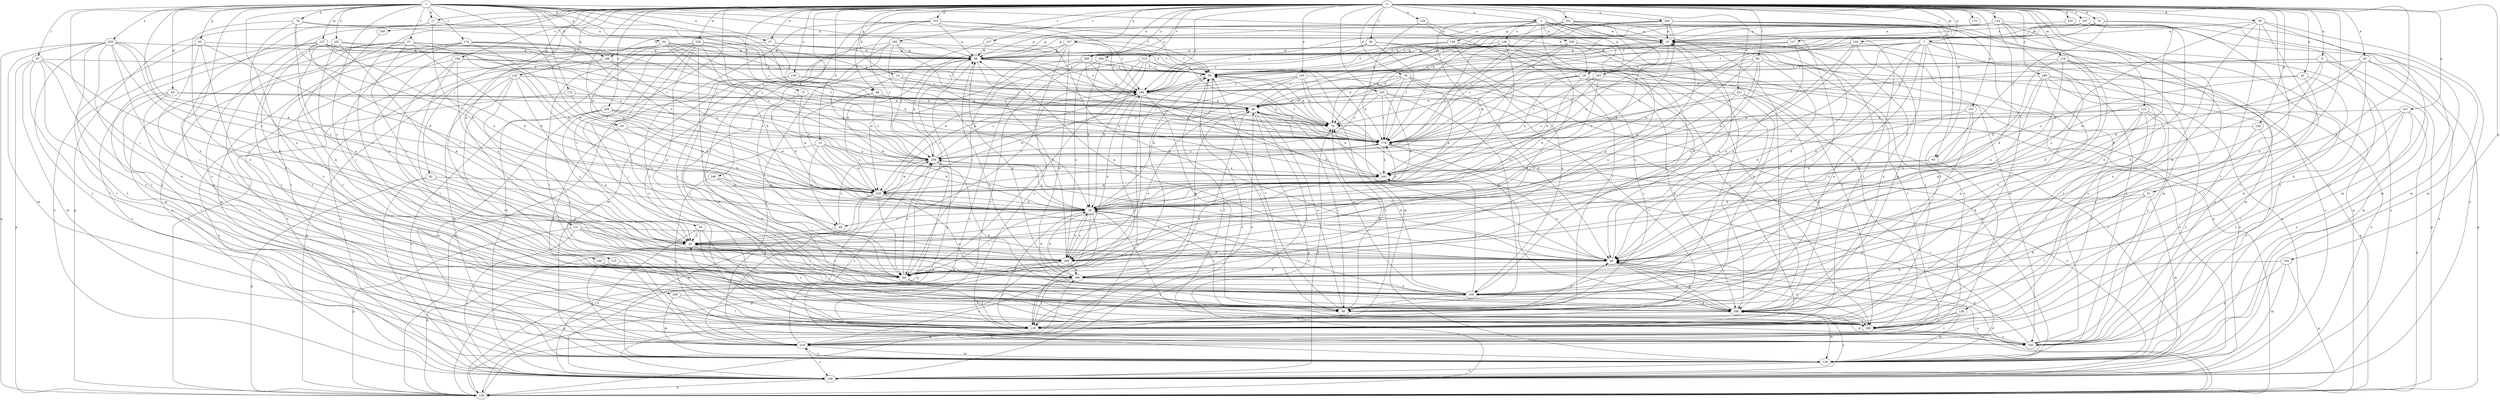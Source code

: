 strict digraph  {
0;
1;
2;
7;
8;
10;
12;
14;
17;
18;
19;
27;
29;
35;
36;
40;
42;
43;
47;
48;
49;
50;
51;
55;
59;
62;
63;
64;
65;
69;
73;
74;
76;
78;
80;
86;
87;
88;
92;
93;
98;
100;
108;
109;
110;
113;
117;
118;
119;
124;
125;
126;
127;
128;
131;
132;
134;
136;
139;
143;
146;
148;
149;
150;
151;
153;
155;
158;
159;
162;
163;
167;
169;
170;
172;
174;
179;
185;
189;
193;
194;
197;
199;
203;
204;
208;
209;
213;
217;
219;
220;
221;
226;
229;
232;
235;
238;
239;
240;
246;
249;
250;
251;
258;
259;
0 -> 2  [label=a];
0 -> 7  [label=a];
0 -> 8  [label=a];
0 -> 12  [label=b];
0 -> 14  [label=b];
0 -> 17  [label=b];
0 -> 35  [label=d];
0 -> 36  [label=d];
0 -> 40  [label=d];
0 -> 42  [label=e];
0 -> 43  [label=e];
0 -> 47  [label=e];
0 -> 50  [label=f];
0 -> 51  [label=f];
0 -> 55  [label=f];
0 -> 73  [label=h];
0 -> 74  [label=h];
0 -> 80  [label=i];
0 -> 86  [label=i];
0 -> 92  [label=j];
0 -> 93  [label=j];
0 -> 109  [label=l];
0 -> 110  [label=l];
0 -> 113  [label=l];
0 -> 117  [label=l];
0 -> 119  [label=m];
0 -> 124  [label=m];
0 -> 125  [label=m];
0 -> 126  [label=m];
0 -> 131  [label=n];
0 -> 132  [label=n];
0 -> 134  [label=n];
0 -> 136  [label=n];
0 -> 139  [label=n];
0 -> 143  [label=o];
0 -> 150  [label=p];
0 -> 151  [label=p];
0 -> 153  [label=p];
0 -> 155  [label=p];
0 -> 162  [label=q];
0 -> 163  [label=q];
0 -> 167  [label=q];
0 -> 170  [label=r];
0 -> 185  [label=s];
0 -> 189  [label=s];
0 -> 193  [label=t];
0 -> 194  [label=t];
0 -> 197  [label=t];
0 -> 203  [label=u];
0 -> 204  [label=u];
0 -> 208  [label=u];
0 -> 213  [label=v];
0 -> 217  [label=v];
0 -> 219  [label=v];
0 -> 220  [label=w];
0 -> 221  [label=w];
0 -> 226  [label=w];
0 -> 229  [label=w];
0 -> 246  [label=y];
0 -> 249  [label=y];
0 -> 251  [label=z];
0 -> 258  [label=z];
1 -> 17  [label=b];
1 -> 18  [label=b];
1 -> 27  [label=c];
1 -> 29  [label=c];
1 -> 47  [label=e];
1 -> 59  [label=f];
1 -> 62  [label=g];
1 -> 63  [label=g];
1 -> 64  [label=g];
1 -> 65  [label=g];
1 -> 69  [label=g];
1 -> 76  [label=h];
1 -> 78  [label=h];
1 -> 86  [label=i];
1 -> 87  [label=i];
1 -> 88  [label=i];
1 -> 100  [label=k];
1 -> 127  [label=m];
1 -> 146  [label=o];
1 -> 172  [label=r];
1 -> 174  [label=r];
1 -> 179  [label=r];
1 -> 232  [label=x];
1 -> 235  [label=x];
1 -> 238  [label=x];
1 -> 250  [label=y];
2 -> 10  [label=a];
2 -> 88  [label=i];
2 -> 93  [label=j];
2 -> 98  [label=j];
2 -> 100  [label=k];
2 -> 108  [label=k];
2 -> 148  [label=o];
2 -> 158  [label=p];
2 -> 159  [label=p];
2 -> 169  [label=q];
2 -> 179  [label=r];
2 -> 208  [label=u];
2 -> 229  [label=w];
2 -> 239  [label=x];
7 -> 40  [label=d];
7 -> 59  [label=f];
7 -> 69  [label=g];
7 -> 88  [label=i];
7 -> 118  [label=l];
7 -> 128  [label=m];
7 -> 139  [label=n];
7 -> 149  [label=o];
7 -> 169  [label=q];
7 -> 209  [label=u];
7 -> 250  [label=y];
8 -> 18  [label=b];
8 -> 19  [label=b];
8 -> 128  [label=m];
8 -> 139  [label=n];
8 -> 159  [label=p];
8 -> 179  [label=r];
10 -> 69  [label=g];
10 -> 179  [label=r];
10 -> 189  [label=s];
10 -> 240  [label=x];
12 -> 19  [label=b];
12 -> 48  [label=e];
12 -> 139  [label=n];
12 -> 229  [label=w];
12 -> 240  [label=x];
12 -> 259  [label=z];
14 -> 189  [label=s];
14 -> 229  [label=w];
14 -> 240  [label=x];
17 -> 10  [label=a];
17 -> 48  [label=e];
17 -> 159  [label=p];
17 -> 250  [label=y];
18 -> 29  [label=c];
18 -> 98  [label=j];
18 -> 108  [label=k];
18 -> 149  [label=o];
18 -> 179  [label=r];
18 -> 189  [label=s];
18 -> 199  [label=t];
18 -> 240  [label=x];
19 -> 48  [label=e];
19 -> 88  [label=i];
19 -> 98  [label=j];
19 -> 118  [label=l];
19 -> 149  [label=o];
19 -> 159  [label=p];
19 -> 179  [label=r];
19 -> 199  [label=t];
19 -> 209  [label=u];
19 -> 259  [label=z];
27 -> 19  [label=b];
27 -> 69  [label=g];
27 -> 118  [label=l];
27 -> 128  [label=m];
27 -> 179  [label=r];
27 -> 199  [label=t];
27 -> 209  [label=u];
27 -> 229  [label=w];
29 -> 40  [label=d];
29 -> 88  [label=i];
29 -> 98  [label=j];
29 -> 159  [label=p];
29 -> 209  [label=u];
35 -> 19  [label=b];
35 -> 49  [label=e];
35 -> 128  [label=m];
35 -> 149  [label=o];
35 -> 179  [label=r];
35 -> 189  [label=s];
35 -> 259  [label=z];
36 -> 10  [label=a];
36 -> 108  [label=k];
36 -> 128  [label=m];
36 -> 149  [label=o];
36 -> 199  [label=t];
36 -> 209  [label=u];
36 -> 219  [label=v];
40 -> 10  [label=a];
40 -> 69  [label=g];
40 -> 108  [label=k];
40 -> 159  [label=p];
40 -> 169  [label=q];
40 -> 240  [label=x];
40 -> 259  [label=z];
42 -> 98  [label=j];
42 -> 108  [label=k];
42 -> 189  [label=s];
42 -> 240  [label=x];
43 -> 40  [label=d];
43 -> 59  [label=f];
43 -> 139  [label=n];
43 -> 149  [label=o];
43 -> 159  [label=p];
43 -> 229  [label=w];
47 -> 59  [label=f];
47 -> 69  [label=g];
47 -> 159  [label=p];
47 -> 259  [label=z];
48 -> 29  [label=c];
48 -> 259  [label=z];
49 -> 78  [label=h];
49 -> 98  [label=j];
49 -> 118  [label=l];
49 -> 159  [label=p];
49 -> 169  [label=q];
50 -> 69  [label=g];
50 -> 139  [label=n];
50 -> 159  [label=p];
50 -> 179  [label=r];
50 -> 189  [label=s];
51 -> 19  [label=b];
51 -> 108  [label=k];
51 -> 118  [label=l];
51 -> 128  [label=m];
55 -> 29  [label=c];
55 -> 118  [label=l];
55 -> 149  [label=o];
55 -> 199  [label=t];
59 -> 10  [label=a];
59 -> 78  [label=h];
59 -> 98  [label=j];
59 -> 118  [label=l];
59 -> 189  [label=s];
62 -> 49  [label=e];
62 -> 78  [label=h];
62 -> 118  [label=l];
62 -> 179  [label=r];
62 -> 199  [label=t];
62 -> 219  [label=v];
63 -> 19  [label=b];
63 -> 108  [label=k];
63 -> 179  [label=r];
64 -> 69  [label=g];
64 -> 78  [label=h];
64 -> 179  [label=r];
64 -> 189  [label=s];
64 -> 209  [label=u];
64 -> 229  [label=w];
64 -> 259  [label=z];
65 -> 19  [label=b];
65 -> 69  [label=g];
65 -> 98  [label=j];
65 -> 139  [label=n];
65 -> 219  [label=v];
69 -> 59  [label=f];
69 -> 88  [label=i];
69 -> 108  [label=k];
69 -> 179  [label=r];
69 -> 189  [label=s];
69 -> 209  [label=u];
69 -> 219  [label=v];
69 -> 240  [label=x];
73 -> 19  [label=b];
73 -> 49  [label=e];
73 -> 229  [label=w];
74 -> 10  [label=a];
74 -> 49  [label=e];
74 -> 78  [label=h];
74 -> 128  [label=m];
74 -> 250  [label=y];
76 -> 10  [label=a];
76 -> 19  [label=b];
76 -> 29  [label=c];
76 -> 49  [label=e];
76 -> 139  [label=n];
76 -> 209  [label=u];
78 -> 59  [label=f];
78 -> 179  [label=r];
80 -> 19  [label=b];
80 -> 40  [label=d];
80 -> 59  [label=f];
80 -> 88  [label=i];
80 -> 149  [label=o];
80 -> 179  [label=r];
80 -> 209  [label=u];
86 -> 19  [label=b];
86 -> 49  [label=e];
86 -> 78  [label=h];
86 -> 108  [label=k];
86 -> 259  [label=z];
87 -> 29  [label=c];
87 -> 59  [label=f];
87 -> 108  [label=k];
87 -> 118  [label=l];
87 -> 128  [label=m];
87 -> 159  [label=p];
87 -> 199  [label=t];
88 -> 10  [label=a];
88 -> 29  [label=c];
88 -> 49  [label=e];
88 -> 98  [label=j];
88 -> 118  [label=l];
88 -> 259  [label=z];
92 -> 149  [label=o];
92 -> 159  [label=p];
92 -> 209  [label=u];
92 -> 229  [label=w];
93 -> 29  [label=c];
93 -> 199  [label=t];
93 -> 240  [label=x];
98 -> 10  [label=a];
98 -> 40  [label=d];
98 -> 49  [label=e];
98 -> 59  [label=f];
98 -> 78  [label=h];
100 -> 59  [label=f];
100 -> 118  [label=l];
100 -> 149  [label=o];
100 -> 240  [label=x];
108 -> 10  [label=a];
108 -> 19  [label=b];
108 -> 40  [label=d];
108 -> 118  [label=l];
108 -> 128  [label=m];
108 -> 149  [label=o];
108 -> 199  [label=t];
109 -> 219  [label=v];
110 -> 78  [label=h];
110 -> 108  [label=k];
110 -> 118  [label=l];
110 -> 169  [label=q];
110 -> 179  [label=r];
110 -> 199  [label=t];
110 -> 250  [label=y];
113 -> 169  [label=q];
113 -> 219  [label=v];
117 -> 40  [label=d];
117 -> 69  [label=g];
117 -> 78  [label=h];
117 -> 209  [label=u];
118 -> 29  [label=c];
118 -> 49  [label=e];
118 -> 189  [label=s];
119 -> 19  [label=b];
119 -> 40  [label=d];
119 -> 59  [label=f];
119 -> 118  [label=l];
119 -> 209  [label=u];
119 -> 250  [label=y];
124 -> 10  [label=a];
124 -> 40  [label=d];
124 -> 49  [label=e];
124 -> 59  [label=f];
124 -> 69  [label=g];
124 -> 118  [label=l];
124 -> 128  [label=m];
124 -> 169  [label=q];
124 -> 199  [label=t];
125 -> 19  [label=b];
125 -> 69  [label=g];
125 -> 108  [label=k];
125 -> 149  [label=o];
125 -> 209  [label=u];
125 -> 229  [label=w];
126 -> 118  [label=l];
126 -> 128  [label=m];
126 -> 199  [label=t];
126 -> 219  [label=v];
127 -> 19  [label=b];
127 -> 29  [label=c];
127 -> 69  [label=g];
127 -> 118  [label=l];
127 -> 149  [label=o];
127 -> 179  [label=r];
127 -> 199  [label=t];
127 -> 259  [label=z];
128 -> 149  [label=o];
128 -> 179  [label=r];
128 -> 219  [label=v];
128 -> 259  [label=z];
131 -> 29  [label=c];
131 -> 40  [label=d];
131 -> 88  [label=i];
131 -> 149  [label=o];
131 -> 159  [label=p];
131 -> 169  [label=q];
132 -> 128  [label=m];
132 -> 139  [label=n];
132 -> 159  [label=p];
132 -> 189  [label=s];
132 -> 199  [label=t];
132 -> 209  [label=u];
132 -> 219  [label=v];
134 -> 10  [label=a];
134 -> 118  [label=l];
134 -> 179  [label=r];
136 -> 98  [label=j];
136 -> 159  [label=p];
136 -> 179  [label=r];
136 -> 189  [label=s];
139 -> 49  [label=e];
139 -> 78  [label=h];
139 -> 98  [label=j];
139 -> 108  [label=k];
139 -> 240  [label=x];
143 -> 19  [label=b];
143 -> 40  [label=d];
143 -> 78  [label=h];
143 -> 189  [label=s];
143 -> 219  [label=v];
143 -> 259  [label=z];
146 -> 98  [label=j];
146 -> 169  [label=q];
148 -> 19  [label=b];
148 -> 69  [label=g];
148 -> 78  [label=h];
148 -> 108  [label=k];
148 -> 118  [label=l];
148 -> 179  [label=r];
148 -> 219  [label=v];
148 -> 259  [label=z];
149 -> 59  [label=f];
149 -> 78  [label=h];
149 -> 159  [label=p];
150 -> 98  [label=j];
150 -> 179  [label=r];
150 -> 250  [label=y];
151 -> 78  [label=h];
151 -> 139  [label=n];
151 -> 159  [label=p];
151 -> 199  [label=t];
151 -> 219  [label=v];
151 -> 250  [label=y];
153 -> 19  [label=b];
153 -> 29  [label=c];
153 -> 78  [label=h];
153 -> 98  [label=j];
155 -> 10  [label=a];
155 -> 69  [label=g];
155 -> 78  [label=h];
155 -> 88  [label=i];
155 -> 118  [label=l];
155 -> 189  [label=s];
155 -> 199  [label=t];
155 -> 259  [label=z];
158 -> 19  [label=b];
158 -> 40  [label=d];
158 -> 59  [label=f];
158 -> 69  [label=g];
158 -> 189  [label=s];
158 -> 199  [label=t];
159 -> 40  [label=d];
159 -> 69  [label=g];
159 -> 169  [label=q];
162 -> 128  [label=m];
162 -> 159  [label=p];
162 -> 169  [label=q];
162 -> 250  [label=y];
163 -> 19  [label=b];
163 -> 149  [label=o];
163 -> 179  [label=r];
163 -> 189  [label=s];
163 -> 240  [label=x];
167 -> 59  [label=f];
167 -> 69  [label=g];
167 -> 88  [label=i];
167 -> 139  [label=n];
167 -> 189  [label=s];
167 -> 229  [label=w];
167 -> 250  [label=y];
169 -> 19  [label=b];
169 -> 69  [label=g];
169 -> 118  [label=l];
169 -> 139  [label=n];
169 -> 219  [label=v];
172 -> 19  [label=b];
172 -> 49  [label=e];
172 -> 149  [label=o];
174 -> 69  [label=g];
174 -> 88  [label=i];
174 -> 128  [label=m];
174 -> 149  [label=o];
174 -> 179  [label=r];
174 -> 229  [label=w];
174 -> 240  [label=x];
179 -> 59  [label=f];
179 -> 128  [label=m];
179 -> 149  [label=o];
179 -> 240  [label=x];
179 -> 259  [label=z];
185 -> 19  [label=b];
185 -> 59  [label=f];
185 -> 69  [label=g];
185 -> 88  [label=i];
185 -> 128  [label=m];
185 -> 179  [label=r];
185 -> 250  [label=y];
189 -> 49  [label=e];
189 -> 98  [label=j];
189 -> 159  [label=p];
189 -> 209  [label=u];
189 -> 229  [label=w];
193 -> 19  [label=b];
193 -> 49  [label=e];
193 -> 78  [label=h];
193 -> 98  [label=j];
193 -> 118  [label=l];
193 -> 179  [label=r];
194 -> 29  [label=c];
194 -> 59  [label=f];
194 -> 118  [label=l];
194 -> 149  [label=o];
194 -> 189  [label=s];
194 -> 219  [label=v];
197 -> 10  [label=a];
197 -> 40  [label=d];
197 -> 49  [label=e];
197 -> 59  [label=f];
197 -> 128  [label=m];
197 -> 250  [label=y];
199 -> 40  [label=d];
199 -> 219  [label=v];
199 -> 250  [label=y];
203 -> 10  [label=a];
203 -> 49  [label=e];
203 -> 59  [label=f];
203 -> 69  [label=g];
203 -> 118  [label=l];
203 -> 128  [label=m];
203 -> 199  [label=t];
203 -> 240  [label=x];
204 -> 29  [label=c];
204 -> 78  [label=h];
204 -> 128  [label=m];
204 -> 149  [label=o];
204 -> 179  [label=r];
204 -> 229  [label=w];
208 -> 40  [label=d];
208 -> 49  [label=e];
208 -> 59  [label=f];
208 -> 149  [label=o];
208 -> 229  [label=w];
208 -> 250  [label=y];
209 -> 19  [label=b];
209 -> 59  [label=f];
209 -> 88  [label=i];
209 -> 159  [label=p];
209 -> 169  [label=q];
213 -> 19  [label=b];
213 -> 29  [label=c];
213 -> 59  [label=f];
213 -> 88  [label=i];
213 -> 108  [label=k];
213 -> 128  [label=m];
213 -> 229  [label=w];
217 -> 40  [label=d];
217 -> 69  [label=g];
217 -> 259  [label=z];
219 -> 49  [label=e];
219 -> 128  [label=m];
219 -> 149  [label=o];
219 -> 259  [label=z];
220 -> 10  [label=a];
220 -> 139  [label=n];
221 -> 29  [label=c];
221 -> 49  [label=e];
221 -> 98  [label=j];
221 -> 108  [label=k];
221 -> 199  [label=t];
221 -> 259  [label=z];
226 -> 19  [label=b];
226 -> 29  [label=c];
226 -> 40  [label=d];
226 -> 69  [label=g];
226 -> 88  [label=i];
226 -> 98  [label=j];
226 -> 118  [label=l];
226 -> 149  [label=o];
226 -> 169  [label=q];
226 -> 189  [label=s];
226 -> 259  [label=z];
229 -> 19  [label=b];
229 -> 40  [label=d];
229 -> 88  [label=i];
229 -> 128  [label=m];
229 -> 139  [label=n];
229 -> 179  [label=r];
229 -> 189  [label=s];
229 -> 219  [label=v];
232 -> 40  [label=d];
232 -> 69  [label=g];
232 -> 169  [label=q];
232 -> 179  [label=r];
232 -> 199  [label=t];
232 -> 209  [label=u];
235 -> 29  [label=c];
235 -> 40  [label=d];
235 -> 69  [label=g];
235 -> 88  [label=i];
235 -> 108  [label=k];
235 -> 128  [label=m];
235 -> 159  [label=p];
235 -> 199  [label=t];
235 -> 229  [label=w];
235 -> 250  [label=y];
238 -> 108  [label=k];
238 -> 118  [label=l];
238 -> 128  [label=m];
239 -> 69  [label=g];
239 -> 139  [label=n];
239 -> 179  [label=r];
239 -> 219  [label=v];
239 -> 250  [label=y];
239 -> 259  [label=z];
240 -> 49  [label=e];
240 -> 229  [label=w];
246 -> 88  [label=i];
246 -> 139  [label=n];
246 -> 229  [label=w];
246 -> 250  [label=y];
249 -> 139  [label=n];
249 -> 149  [label=o];
249 -> 159  [label=p];
249 -> 169  [label=q];
249 -> 189  [label=s];
249 -> 209  [label=u];
249 -> 250  [label=y];
250 -> 10  [label=a];
250 -> 40  [label=d];
250 -> 59  [label=f];
250 -> 108  [label=k];
251 -> 10  [label=a];
251 -> 19  [label=b];
251 -> 59  [label=f];
251 -> 69  [label=g];
251 -> 108  [label=k];
251 -> 118  [label=l];
251 -> 179  [label=r];
251 -> 189  [label=s];
258 -> 19  [label=b];
258 -> 59  [label=f];
258 -> 209  [label=u];
259 -> 69  [label=g];
259 -> 108  [label=k];
259 -> 159  [label=p];
259 -> 189  [label=s];
259 -> 229  [label=w];
259 -> 240  [label=x];
}
